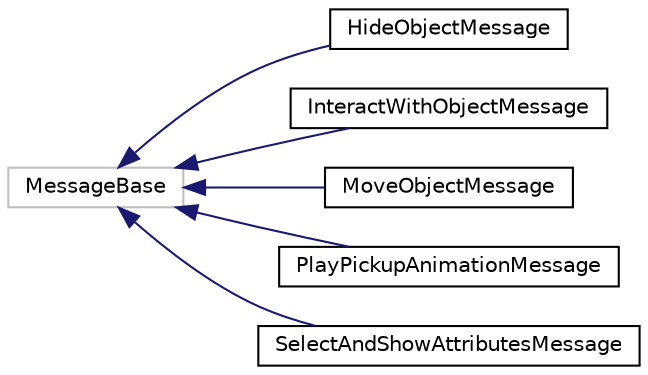 digraph "Graphical Class Hierarchy"
{
 // LATEX_PDF_SIZE
  edge [fontname="Helvetica",fontsize="10",labelfontname="Helvetica",labelfontsize="10"];
  node [fontname="Helvetica",fontsize="10",shape=record];
  rankdir="LR";
  Node79 [label="MessageBase",height=0.2,width=0.4,color="grey75", fillcolor="white", style="filled",tooltip=" "];
  Node79 -> Node0 [dir="back",color="midnightblue",fontsize="10",style="solid",fontname="Helvetica"];
  Node0 [label="HideObjectMessage",height=0.2,width=0.4,color="black", fillcolor="white", style="filled",URL="$class_hide_object_message.html",tooltip=" "];
  Node79 -> Node81 [dir="back",color="midnightblue",fontsize="10",style="solid",fontname="Helvetica"];
  Node81 [label="InteractWithObjectMessage",height=0.2,width=0.4,color="black", fillcolor="white", style="filled",URL="$class_interact_with_object_message.html",tooltip=" "];
  Node79 -> Node82 [dir="back",color="midnightblue",fontsize="10",style="solid",fontname="Helvetica"];
  Node82 [label="MoveObjectMessage",height=0.2,width=0.4,color="black", fillcolor="white", style="filled",URL="$class_move_object_message.html",tooltip=" "];
  Node79 -> Node83 [dir="back",color="midnightblue",fontsize="10",style="solid",fontname="Helvetica"];
  Node83 [label="PlayPickupAnimationMessage",height=0.2,width=0.4,color="black", fillcolor="white", style="filled",URL="$class_play_pickup_animation_message.html",tooltip=" "];
  Node79 -> Node84 [dir="back",color="midnightblue",fontsize="10",style="solid",fontname="Helvetica"];
  Node84 [label="SelectAndShowAttributesMessage",height=0.2,width=0.4,color="black", fillcolor="white", style="filled",URL="$class_select_and_show_attributes_message.html",tooltip=" "];
}
